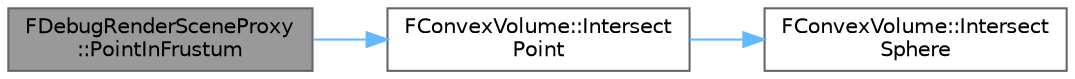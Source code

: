 digraph "FDebugRenderSceneProxy::PointInFrustum"
{
 // INTERACTIVE_SVG=YES
 // LATEX_PDF_SIZE
  bgcolor="transparent";
  edge [fontname=Helvetica,fontsize=10,labelfontname=Helvetica,labelfontsize=10];
  node [fontname=Helvetica,fontsize=10,shape=box,height=0.2,width=0.4];
  rankdir="LR";
  Node1 [id="Node000001",label="FDebugRenderSceneProxy\l::PointInFrustum",height=0.2,width=0.4,color="gray40", fillcolor="grey60", style="filled", fontcolor="black",tooltip=" "];
  Node1 -> Node2 [id="edge1_Node000001_Node000002",color="steelblue1",style="solid",tooltip=" "];
  Node2 [id="Node000002",label="FConvexVolume::Intersect\lPoint",height=0.2,width=0.4,color="grey40", fillcolor="white", style="filled",URL="$d3/d5e/structFConvexVolume.html#afda1d1ebdf73482a71ed24d49c77ba41",tooltip="Determines whether the given point lies inside the convex volume."];
  Node2 -> Node3 [id="edge2_Node000002_Node000003",color="steelblue1",style="solid",tooltip=" "];
  Node3 [id="Node000003",label="FConvexVolume::Intersect\lSphere",height=0.2,width=0.4,color="grey40", fillcolor="white", style="filled",URL="$d3/d5e/structFConvexVolume.html#a864a9da5bf20a529344a5b33d74d113f",tooltip="Intersection test with a sphere."];
}
